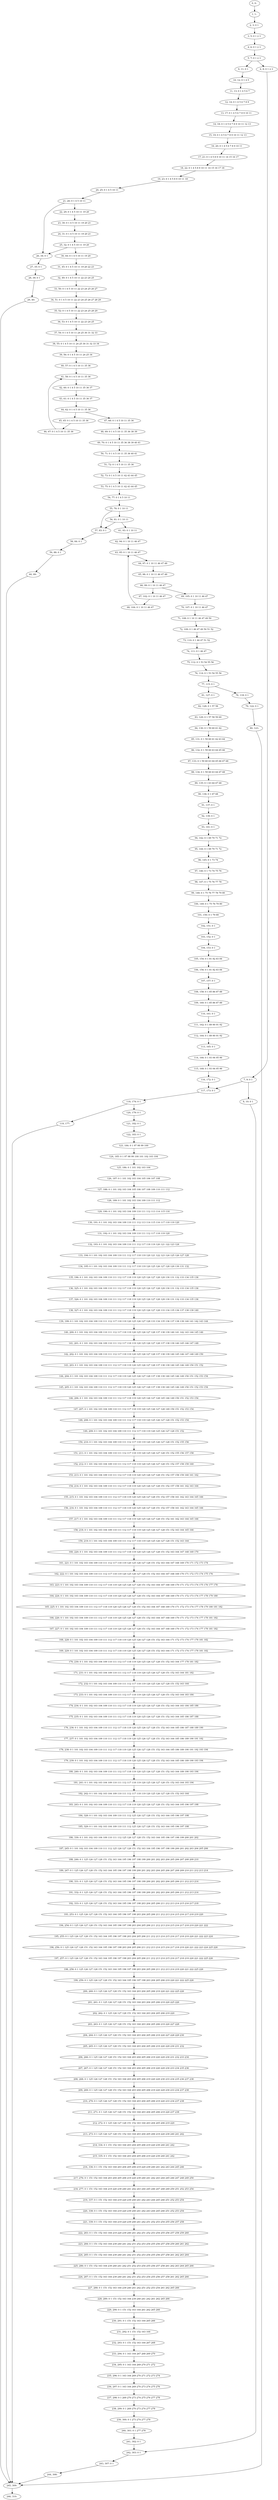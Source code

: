 digraph G {
0[label="0, 0: "];
1[label="1, 1: "];
2[label="2, 3: 0 1 "];
3[label="3, 5: 0 1 2 3 "];
4[label="4, 6: 0 1 2 3 "];
5[label="5, 7: 0 1 2 3 "];
6[label="6, 8: 0 1 2 3 "];
7[label="7, 9: 0 1 "];
8[label="8, 10: 0 1 "];
9[label="9, 11: 0 1 "];
10[label="10, 12: 0 1 4 5 "];
11[label="11, 13: 0 1 4 5 6 7 "];
12[label="12, 14: 0 1 4 5 6 7 8 9 "];
13[label="13, 17: 0 1 4 5 6 7 8 9 10 11 "];
14[label="14, 18: 0 1 4 5 6 7 8 9 10 11 12 13 "];
15[label="15, 19: 0 1 4 5 6 7 8 9 10 11 12 13 "];
16[label="16, 20: 0 1 4 5 6 7 8 9 10 11 "];
17[label="17, 21: 0 1 4 5 8 9 10 11 14 15 16 17 "];
18[label="18, 22: 0 1 4 5 8 9 10 11 14 15 16 17 18 "];
19[label="19, 23: 0 1 4 5 8 9 10 11 18 "];
20[label="20, 25: 0 1 4 5 10 11 "];
21[label="21, 26: 0 1 4 5 10 11 "];
22[label="22, 29: 0 1 4 5 10 11 19 20 "];
23[label="23, 30: 0 1 4 5 10 11 19 20 21 "];
24[label="24, 31: 0 1 4 5 10 11 19 20 21 "];
25[label="25, 32: 0 1 4 5 10 11 19 20 "];
26[label="26, 34: 0 1 "];
27[label="27, 35: 0 1 "];
28[label="28, 39: 0 1 "];
29[label="29, 40: "];
30[label="30, 44: 0 1 4 5 10 11 19 20 "];
31[label="31, 45: 0 1 4 5 10 11 19 20 22 23 "];
32[label="32, 49: 0 1 4 5 10 11 22 23 24 25 "];
33[label="33, 50: 0 1 4 5 10 11 22 23 24 25 26 27 "];
34[label="34, 51: 0 1 4 5 10 11 22 23 24 25 26 27 28 29 "];
35[label="35, 52: 0 1 4 5 10 11 22 23 24 25 28 29 "];
36[label="36, 53: 0 1 4 5 10 11 22 23 24 25 "];
37[label="37, 54: 0 1 4 5 10 11 24 25 30 31 32 33 "];
38[label="38, 55: 0 1 4 5 10 11 24 25 30 31 32 33 34 "];
39[label="39, 56: 0 1 4 5 10 11 24 25 34 "];
40[label="40, 57: 0 1 4 5 10 11 35 36 "];
41[label="41, 58: 0 1 4 5 10 11 35 36 "];
42[label="42, 60: 0 1 4 5 10 11 35 36 37 "];
43[label="43, 61: 0 1 4 5 10 11 35 36 37 "];
44[label="44, 62: 0 1 4 5 10 11 35 36 "];
45[label="45, 65: 0 1 4 5 10 11 35 36 "];
46[label="46, 67: 0 1 4 5 10 11 35 36 "];
47[label="47, 68: 0 1 4 5 10 11 35 36 "];
48[label="48, 69: 0 1 4 5 10 11 35 36 38 39 "];
49[label="49, 70: 0 1 4 5 10 11 35 36 38 39 40 41 "];
50[label="50, 71: 0 1 4 5 10 11 35 36 40 41 "];
51[label="51, 72: 0 1 4 5 10 11 35 36 "];
52[label="52, 73: 0 1 4 5 10 11 42 43 44 45 "];
53[label="53, 75: 0 1 4 5 10 11 42 43 44 45 "];
54[label="54, 77: 0 1 4 5 10 11 "];
55[label="55, 78: 0 1 10 11 "];
56[label="56, 81: 0 1 10 11 "];
57[label="57, 83: 0 1 "];
58[label="58, 84: 0 1 "];
59[label="59, 88: 0 1 "];
60[label="60, 89: "];
61[label="61, 93: 0 1 10 11 "];
62[label="62, 94: 0 1 10 11 46 47 "];
63[label="63, 95: 0 1 10 11 46 47 "];
64[label="64, 97: 0 1 10 11 46 47 48 "];
65[label="65, 98: 0 1 10 11 46 47 48 "];
66[label="66, 99: 0 1 10 11 46 47 "];
67[label="67, 102: 0 1 10 11 46 47 "];
68[label="68, 104: 0 1 10 11 46 47 "];
69[label="69, 105: 0 1 10 11 46 47 "];
70[label="70, 107: 0 1 10 11 46 47 "];
71[label="71, 108: 0 1 10 11 46 47 49 50 "];
72[label="72, 109: 0 1 46 47 49 50 51 52 "];
73[label="73, 110: 0 1 46 47 51 52 "];
74[label="74, 111: 0 1 46 47 "];
75[label="75, 112: 0 1 53 54 55 56 "];
76[label="76, 114: 0 1 53 54 55 56 "];
77[label="77, 115: 0 1 "];
78[label="78, 118: 0 1 "];
79[label="79, 122: 0 1 "];
80[label="80, 123: "];
81[label="81, 127: 0 1 "];
82[label="82, 128: 0 1 57 58 "];
83[label="83, 129: 0 1 57 58 59 60 "];
84[label="84, 130: 0 1 59 60 61 62 "];
85[label="85, 131: 0 1 59 60 61 62 63 64 "];
86[label="86, 132: 0 1 59 60 63 64 65 66 "];
87[label="87, 133: 0 1 59 60 63 64 65 66 67 68 "];
88[label="88, 134: 0 1 59 60 63 64 67 68 "];
89[label="89, 135: 0 1 63 64 67 68 "];
90[label="90, 136: 0 1 67 68 "];
91[label="91, 137: 0 1 "];
92[label="92, 139: 0 1 "];
93[label="93, 141: 0 1 "];
94[label="94, 142: 0 1 69 70 71 72 "];
95[label="95, 144: 0 1 69 70 71 72 "];
96[label="96, 145: 0 1 73 74 "];
97[label="97, 146: 0 1 73 74 75 76 "];
98[label="98, 147: 0 1 75 76 77 78 "];
99[label="99, 148: 0 1 75 76 77 78 79 80 "];
100[label="100, 149: 0 1 75 76 79 80 "];
101[label="101, 150: 0 1 79 80 "];
102[label="102, 151: 0 1 "];
103[label="103, 152: 0 1 "];
104[label="104, 153: 0 1 "];
105[label="105, 154: 0 1 81 82 83 84 "];
106[label="106, 156: 0 1 81 82 83 84 "];
107[label="107, 157: 0 1 "];
108[label="108, 158: 0 1 85 86 87 88 "];
109[label="109, 160: 0 1 85 86 87 88 "];
110[label="110, 161: 0 1 "];
111[label="111, 162: 0 1 89 90 91 92 "];
112[label="112, 164: 0 1 89 90 91 92 "];
113[label="113, 165: 0 1 "];
114[label="114, 166: 0 1 93 94 95 96 "];
115[label="115, 168: 0 1 93 94 95 96 "];
116[label="116, 172: 0 1 "];
117[label="117, 173: 0 1 "];
118[label="118, 174: 0 1 "];
119[label="119, 177: "];
120[label="120, 179: 0 1 "];
121[label="121, 182: 0 1 "];
122[label="122, 183: 0 1 "];
123[label="123, 184: 0 1 97 98 99 100 "];
124[label="124, 185: 0 1 97 98 99 100 101 102 103 104 "];
125[label="125, 186: 0 1 101 102 103 104 "];
126[label="126, 187: 0 1 101 102 103 104 105 106 107 108 "];
127[label="127, 188: 0 1 101 102 103 104 105 106 107 108 109 110 111 112 "];
128[label="128, 189: 0 1 101 102 103 104 109 110 111 112 "];
129[label="129, 190: 0 1 101 102 103 104 109 110 111 112 113 114 115 116 "];
130[label="130, 191: 0 1 101 102 103 104 109 110 111 112 113 114 115 116 117 118 119 120 "];
131[label="131, 192: 0 1 101 102 103 104 109 110 111 112 117 118 119 120 "];
132[label="132, 193: 0 1 101 102 103 104 109 110 111 112 117 118 119 120 121 122 123 124 "];
133[label="133, 194: 0 1 101 102 103 104 109 110 111 112 117 118 119 120 121 122 123 124 125 126 127 128 "];
134[label="134, 195: 0 1 101 102 103 104 109 110 111 112 117 118 119 120 125 126 127 128 129 130 131 132 "];
135[label="135, 196: 0 1 101 102 103 104 109 110 111 112 117 118 119 120 125 126 127 128 129 130 131 132 133 134 135 136 "];
136[label="136, 325: 0 1 101 102 103 104 109 110 111 112 117 118 119 120 125 126 127 128 129 130 131 132 133 134 135 136 "];
137[label="137, 326: 0 1 101 102 103 104 109 110 111 112 117 118 119 120 125 126 127 128 129 130 131 132 133 134 135 136 "];
138[label="138, 327: 0 1 101 102 103 104 109 110 111 112 117 118 119 120 125 126 127 128 133 134 135 136 137 138 139 140 "];
139[label="139, 199: 0 1 101 102 103 104 109 110 111 112 117 118 119 120 125 126 127 128 133 134 135 136 137 138 139 140 141 142 143 144 "];
140[label="140, 200: 0 1 101 102 103 104 109 110 111 112 117 118 119 120 125 126 127 128 137 138 139 140 141 142 143 144 145 146 "];
141[label="141, 201: 0 1 101 102 103 104 109 110 111 112 117 118 119 120 125 126 127 128 137 138 139 140 145 146 147 148 "];
142[label="142, 202: 0 1 101 102 103 104 109 110 111 112 117 118 119 120 125 126 127 128 137 138 139 140 145 146 147 148 149 150 "];
143[label="143, 203: 0 1 101 102 103 104 109 110 111 112 117 118 119 120 125 126 127 128 137 138 139 140 145 146 149 150 151 152 "];
144[label="144, 204: 0 1 101 102 103 104 109 110 111 112 117 118 119 120 125 126 127 128 137 138 139 140 145 146 149 150 151 152 153 154 "];
145[label="145, 205: 0 1 101 102 103 104 109 110 111 112 117 118 119 120 125 126 127 128 137 138 139 140 145 146 149 150 151 152 153 154 "];
146[label="146, 206: 0 1 101 102 103 104 109 110 111 112 117 118 119 120 125 126 127 128 145 146 149 150 151 152 153 154 "];
147[label="147, 207: 0 1 101 102 103 104 109 110 111 112 117 118 119 120 125 126 127 128 149 150 151 152 153 154 "];
148[label="148, 208: 0 1 101 102 103 104 109 110 111 112 117 118 119 120 125 126 127 128 151 152 153 154 "];
149[label="149, 209: 0 1 101 102 103 104 109 110 111 112 117 118 119 120 125 126 127 128 151 152 "];
150[label="150, 210: 0 1 101 102 103 104 109 110 111 112 117 118 119 120 125 126 127 128 151 152 155 156 "];
151[label="151, 211: 0 1 101 102 103 104 109 110 111 112 117 118 119 120 125 126 127 128 151 152 155 156 157 158 "];
152[label="152, 212: 0 1 101 102 103 104 109 110 111 112 117 118 119 120 125 126 127 128 151 152 157 158 159 160 "];
153[label="153, 213: 0 1 101 102 103 104 109 110 111 112 117 118 119 120 125 126 127 128 151 152 157 158 159 160 161 162 "];
154[label="154, 214: 0 1 101 102 103 104 109 110 111 112 117 118 119 120 125 126 127 128 151 152 157 158 161 162 163 164 "];
155[label="155, 215: 0 1 101 102 103 104 109 110 111 112 117 118 119 120 125 126 127 128 151 152 157 158 161 162 163 164 165 166 "];
156[label="156, 216: 0 1 101 102 103 104 109 110 111 112 117 118 119 120 125 126 127 128 151 152 157 158 161 162 163 164 165 166 "];
157[label="157, 217: 0 1 101 102 103 104 109 110 111 112 117 118 119 120 125 126 127 128 151 152 161 162 163 164 165 166 "];
158[label="158, 218: 0 1 101 102 103 104 109 110 111 112 117 118 119 120 125 126 127 128 151 152 163 164 165 166 "];
159[label="159, 219: 0 1 101 102 103 104 109 110 111 112 117 118 119 120 125 126 127 128 151 152 163 164 "];
160[label="160, 220: 0 1 101 102 103 104 109 110 111 112 117 118 119 120 125 126 127 128 151 152 163 164 167 168 169 170 "];
161[label="161, 221: 0 1 101 102 103 104 109 110 111 112 117 118 119 120 125 126 127 128 151 152 163 164 167 168 169 170 171 172 173 174 "];
162[label="162, 222: 0 1 101 102 103 104 109 110 111 112 117 118 119 120 125 126 127 128 151 152 163 164 167 168 169 170 171 172 173 174 175 176 "];
163[label="163, 223: 0 1 101 102 103 104 109 110 111 112 117 118 119 120 125 126 127 128 151 152 163 164 167 168 169 170 171 172 173 174 175 176 177 178 "];
164[label="164, 224: 0 1 101 102 103 104 109 110 111 112 117 118 119 120 125 126 127 128 151 152 163 164 167 168 169 170 171 172 173 174 177 178 179 180 "];
165[label="165, 225: 0 1 101 102 103 104 109 110 111 112 117 118 119 120 125 126 127 128 151 152 163 164 167 168 169 170 171 172 173 174 177 178 179 180 181 182 "];
166[label="166, 226: 0 1 101 102 103 104 109 110 111 112 117 118 119 120 125 126 127 128 151 152 163 164 167 168 169 170 171 172 173 174 177 178 181 182 "];
167[label="167, 227: 0 1 101 102 103 104 109 110 111 112 117 118 119 120 125 126 127 128 151 152 163 164 167 168 169 170 171 172 173 174 177 178 181 182 "];
168[label="168, 228: 0 1 101 102 103 104 109 110 111 112 117 118 119 120 125 126 127 128 151 152 163 164 171 172 173 174 177 178 181 182 "];
169[label="169, 229: 0 1 101 102 103 104 109 110 111 112 117 118 119 120 125 126 127 128 151 152 163 164 171 172 173 174 177 178 181 182 "];
170[label="170, 230: 0 1 101 102 103 104 109 110 111 112 117 118 119 120 125 126 127 128 151 152 163 164 177 178 181 182 "];
171[label="171, 231: 0 1 101 102 103 104 109 110 111 112 117 118 119 120 125 126 127 128 151 152 163 164 181 182 "];
172[label="172, 232: 0 1 101 102 103 104 109 110 111 112 117 118 119 120 125 126 127 128 151 152 163 164 "];
173[label="173, 233: 0 1 101 102 103 104 109 110 111 112 117 118 119 120 125 126 127 128 151 152 163 164 183 184 "];
174[label="174, 234: 0 1 101 102 103 104 109 110 111 112 117 118 119 120 125 126 127 128 151 152 163 164 183 184 185 186 "];
175[label="175, 235: 0 1 101 102 103 104 109 110 111 112 117 118 119 120 125 126 127 128 151 152 163 164 185 186 187 188 "];
176[label="176, 236: 0 1 101 102 103 104 109 110 111 112 117 118 119 120 125 126 127 128 151 152 163 164 185 186 187 188 189 190 "];
177[label="177, 237: 0 1 101 102 103 104 109 110 111 112 117 118 119 120 125 126 127 128 151 152 163 164 185 186 189 190 191 192 "];
178[label="178, 238: 0 1 101 102 103 104 109 110 111 112 117 118 119 120 125 126 127 128 151 152 163 164 185 186 189 190 191 192 193 194 "];
179[label="179, 239: 0 1 101 102 103 104 109 110 111 112 117 118 119 120 125 126 127 128 151 152 163 164 185 186 189 190 193 194 "];
180[label="180, 240: 0 1 101 102 103 104 109 110 111 112 117 118 119 120 125 126 127 128 151 152 163 164 189 190 193 194 "];
181[label="181, 241: 0 1 101 102 103 104 109 110 111 112 117 118 119 120 125 126 127 128 151 152 163 164 193 194 "];
182[label="182, 242: 0 1 101 102 103 104 109 110 111 112 117 118 119 120 125 126 127 128 151 152 163 164 "];
183[label="183, 243: 0 1 101 102 103 104 109 110 111 112 117 118 119 120 125 126 127 128 151 152 163 164 195 196 197 198 "];
184[label="184, 328: 0 1 101 102 103 104 109 110 111 112 125 126 127 128 151 152 163 164 195 196 197 198 "];
185[label="185, 329: 0 1 101 102 103 104 109 110 111 112 125 126 127 128 151 152 163 164 195 196 197 198 "];
186[label="186, 330: 0 1 101 102 103 104 109 110 111 112 125 126 127 128 151 152 163 164 195 196 197 198 199 200 201 202 "];
187[label="187, 245: 0 1 101 102 103 104 109 110 111 112 125 126 127 128 151 152 163 164 195 196 197 198 199 200 201 202 203 204 205 206 "];
188[label="188, 246: 0 1 125 126 127 128 151 152 163 164 195 196 197 198 199 200 201 202 203 204 205 206 207 208 209 210 "];
189[label="189, 247: 0 1 125 126 127 128 151 152 163 164 195 196 197 198 199 200 201 202 203 204 205 206 207 208 209 210 211 212 213 214 "];
190[label="190, 331: 0 1 125 126 127 128 151 152 163 164 195 196 197 198 199 200 201 202 203 204 205 206 211 212 213 214 "];
191[label="191, 332: 0 1 125 126 127 128 151 152 163 164 195 196 197 198 199 200 201 202 203 204 205 206 211 212 213 214 "];
192[label="192, 333: 0 1 125 126 127 128 151 152 163 164 195 196 197 198 203 204 205 206 211 212 213 214 215 216 217 218 "];
193[label="193, 253: 0 1 125 126 127 128 151 152 163 164 195 196 197 198 203 204 205 206 211 212 213 214 215 216 217 218 219 220 "];
194[label="194, 254: 0 1 125 126 127 128 151 152 163 164 195 196 197 198 203 204 205 206 211 212 213 214 215 216 217 218 219 220 221 222 "];
195[label="195, 255: 0 1 125 126 127 128 151 152 163 164 195 196 197 198 203 204 205 206 211 212 213 214 215 216 217 218 219 220 221 222 223 224 "];
196[label="196, 256: 0 1 125 126 127 128 151 152 163 164 195 196 197 198 203 204 205 206 211 212 213 214 215 216 217 218 219 220 221 222 223 224 225 226 "];
197[label="197, 257: 0 1 125 126 127 128 151 152 163 164 195 196 197 198 203 204 205 206 211 212 213 214 215 216 217 218 219 220 221 222 225 226 "];
198[label="198, 258: 0 1 125 126 127 128 151 152 163 164 195 196 197 198 203 204 205 206 211 212 213 214 219 220 221 222 225 226 "];
199[label="199, 259: 0 1 125 126 127 128 151 152 163 164 195 196 197 198 203 204 205 206 219 220 221 222 225 226 "];
200[label="200, 260: 0 1 125 126 127 128 151 152 163 164 203 204 205 206 219 220 221 222 225 226 "];
201[label="201, 261: 0 1 125 126 127 128 151 152 163 164 203 204 205 206 219 220 225 226 "];
202[label="202, 262: 0 1 125 126 127 128 151 152 163 164 203 204 205 206 219 220 "];
203[label="203, 263: 0 1 125 126 127 128 151 152 163 164 203 204 205 206 219 220 227 228 "];
204[label="204, 264: 0 1 125 126 127 128 151 152 163 164 203 204 205 206 219 220 227 228 229 230 "];
205[label="205, 265: 0 1 125 126 127 128 151 152 163 164 203 204 205 206 219 220 229 230 231 232 "];
206[label="206, 266: 0 1 125 126 127 128 151 152 163 164 203 204 205 206 219 220 229 230 231 232 233 234 "];
207[label="207, 267: 0 1 125 126 127 128 151 152 163 164 203 204 205 206 219 220 229 230 233 234 235 236 "];
208[label="208, 268: 0 1 125 126 127 128 151 152 163 164 203 204 205 206 219 220 229 230 233 234 235 236 237 238 "];
209[label="209, 269: 0 1 125 126 127 128 151 152 163 164 203 204 205 206 219 220 229 230 233 234 237 238 "];
210[label="210, 270: 0 1 125 126 127 128 151 152 163 164 203 204 205 206 219 220 233 234 237 238 "];
211[label="211, 271: 0 1 125 126 127 128 151 152 163 164 203 204 205 206 219 220 237 238 "];
212[label="212, 272: 0 1 125 126 127 128 151 152 163 164 203 204 205 206 219 220 "];
213[label="213, 273: 0 1 125 126 127 128 151 152 163 164 203 204 205 206 219 220 239 240 241 242 "];
214[label="214, 334: 0 1 151 152 163 164 203 204 205 206 219 220 239 240 241 242 "];
215[label="215, 335: 0 1 151 152 163 164 203 204 205 206 219 220 239 240 241 242 "];
216[label="216, 336: 0 1 151 152 163 164 203 204 205 206 219 220 239 240 241 242 243 244 245 246 "];
217[label="217, 276: 0 1 151 152 163 164 203 204 205 206 219 220 239 240 241 242 243 244 245 246 247 248 249 250 "];
218[label="218, 277: 0 1 151 152 163 164 219 220 239 240 241 242 243 244 245 246 247 248 249 250 251 252 253 254 "];
219[label="219, 337: 0 1 151 152 163 164 219 220 239 240 241 242 243 244 245 246 251 252 253 254 "];
220[label="220, 338: 0 1 151 152 163 164 219 220 239 240 241 242 243 244 245 246 251 252 253 254 "];
221[label="221, 339: 0 1 151 152 163 164 219 220 239 240 241 242 251 252 253 254 255 256 257 258 "];
222[label="222, 283: 0 1 151 152 163 164 219 220 239 240 241 242 251 252 253 254 255 256 257 258 259 260 "];
223[label="223, 284: 0 1 151 152 163 164 239 240 241 242 251 252 253 254 255 256 257 258 259 260 261 262 "];
224[label="224, 285: 0 1 151 152 163 164 239 240 241 242 251 252 253 254 255 256 257 258 261 262 263 264 "];
225[label="225, 286: 0 1 151 152 163 164 239 240 241 242 251 252 253 254 255 256 257 258 261 262 263 264 265 266 "];
226[label="226, 287: 0 1 151 152 163 164 239 240 241 242 251 252 253 254 255 256 257 258 261 262 265 266 "];
227[label="227, 288: 0 1 151 152 163 164 239 240 241 242 251 252 253 254 261 262 265 266 "];
228[label="228, 289: 0 1 151 152 163 164 239 240 241 242 261 262 265 266 "];
229[label="229, 290: 0 1 151 152 163 164 261 262 265 266 "];
230[label="230, 291: 0 1 151 152 163 164 265 266 "];
231[label="231, 292: 0 1 151 152 163 164 "];
232[label="232, 293: 0 1 151 152 163 164 267 268 "];
233[label="233, 294: 0 1 163 164 267 268 269 270 "];
234[label="234, 295: 0 1 163 164 269 270 271 272 "];
235[label="235, 296: 0 1 163 164 269 270 271 272 273 274 "];
236[label="236, 297: 0 1 163 164 269 270 273 274 275 276 "];
237[label="237, 298: 0 1 269 270 273 274 275 276 277 278 "];
238[label="238, 299: 0 1 269 270 273 274 277 278 "];
239[label="239, 300: 0 1 273 274 277 278 "];
240[label="240, 301: 0 1 277 278 "];
241[label="241, 302: 0 1 "];
242[label="242, 303: 0 1 "];
243[label="243, 307: 0 1 "];
244[label="244, 308: "];
245[label="245, 309: "];
246[label="246, 310: "];
0->1 ;
1->2 ;
2->3 ;
3->4 ;
4->5 ;
5->6 ;
5->9 ;
6->7 ;
7->8 ;
7->117 ;
8->242 ;
9->10 ;
10->11 ;
11->12 ;
12->13 ;
13->14 ;
14->15 ;
15->16 ;
16->17 ;
17->18 ;
18->19 ;
19->20 ;
20->21 ;
21->22 ;
21->26 ;
22->23 ;
23->24 ;
24->25 ;
25->26 ;
25->30 ;
26->27 ;
27->28 ;
28->29 ;
29->245 ;
30->31 ;
31->32 ;
32->33 ;
33->34 ;
34->35 ;
35->36 ;
36->37 ;
37->38 ;
38->39 ;
39->40 ;
40->41 ;
41->42 ;
42->43 ;
43->44 ;
44->45 ;
44->47 ;
45->46 ;
46->41 ;
47->48 ;
48->49 ;
49->50 ;
50->51 ;
51->52 ;
52->53 ;
53->54 ;
54->55 ;
55->56 ;
55->57 ;
56->57 ;
56->61 ;
57->58 ;
58->59 ;
59->60 ;
60->245 ;
61->62 ;
62->63 ;
63->64 ;
64->65 ;
65->66 ;
66->67 ;
66->69 ;
67->68 ;
68->63 ;
69->70 ;
70->71 ;
71->72 ;
72->73 ;
73->74 ;
74->75 ;
75->76 ;
76->77 ;
77->78 ;
77->81 ;
78->79 ;
79->80 ;
80->245 ;
81->82 ;
82->83 ;
83->84 ;
84->85 ;
85->86 ;
86->87 ;
87->88 ;
88->89 ;
89->90 ;
90->91 ;
91->92 ;
92->93 ;
93->94 ;
94->95 ;
95->96 ;
96->97 ;
97->98 ;
98->99 ;
99->100 ;
100->101 ;
101->102 ;
102->103 ;
103->104 ;
104->105 ;
105->106 ;
106->107 ;
107->108 ;
108->109 ;
109->110 ;
110->111 ;
111->112 ;
112->113 ;
113->114 ;
114->115 ;
115->116 ;
116->117 ;
117->118 ;
118->119 ;
118->120 ;
119->245 ;
120->121 ;
121->122 ;
122->123 ;
123->124 ;
124->125 ;
125->126 ;
126->127 ;
127->128 ;
128->129 ;
129->130 ;
130->131 ;
131->132 ;
132->133 ;
133->134 ;
134->135 ;
135->136 ;
136->137 ;
137->138 ;
138->139 ;
139->140 ;
140->141 ;
141->142 ;
142->143 ;
143->144 ;
144->145 ;
145->146 ;
146->147 ;
147->148 ;
148->149 ;
149->150 ;
150->151 ;
151->152 ;
152->153 ;
153->154 ;
154->155 ;
155->156 ;
156->157 ;
157->158 ;
158->159 ;
159->160 ;
160->161 ;
161->162 ;
162->163 ;
163->164 ;
164->165 ;
165->166 ;
166->167 ;
167->168 ;
168->169 ;
169->170 ;
170->171 ;
171->172 ;
172->173 ;
173->174 ;
174->175 ;
175->176 ;
176->177 ;
177->178 ;
178->179 ;
179->180 ;
180->181 ;
181->182 ;
182->183 ;
183->184 ;
184->185 ;
185->186 ;
186->187 ;
187->188 ;
188->189 ;
189->190 ;
190->191 ;
191->192 ;
192->193 ;
193->194 ;
194->195 ;
195->196 ;
196->197 ;
197->198 ;
198->199 ;
199->200 ;
200->201 ;
201->202 ;
202->203 ;
203->204 ;
204->205 ;
205->206 ;
206->207 ;
207->208 ;
208->209 ;
209->210 ;
210->211 ;
211->212 ;
212->213 ;
213->214 ;
214->215 ;
215->216 ;
216->217 ;
217->218 ;
218->219 ;
219->220 ;
220->221 ;
221->222 ;
222->223 ;
223->224 ;
224->225 ;
225->226 ;
226->227 ;
227->228 ;
228->229 ;
229->230 ;
230->231 ;
231->232 ;
232->233 ;
233->234 ;
234->235 ;
235->236 ;
236->237 ;
237->238 ;
238->239 ;
239->240 ;
240->241 ;
241->242 ;
242->243 ;
243->244 ;
244->245 ;
245->246 ;
}

